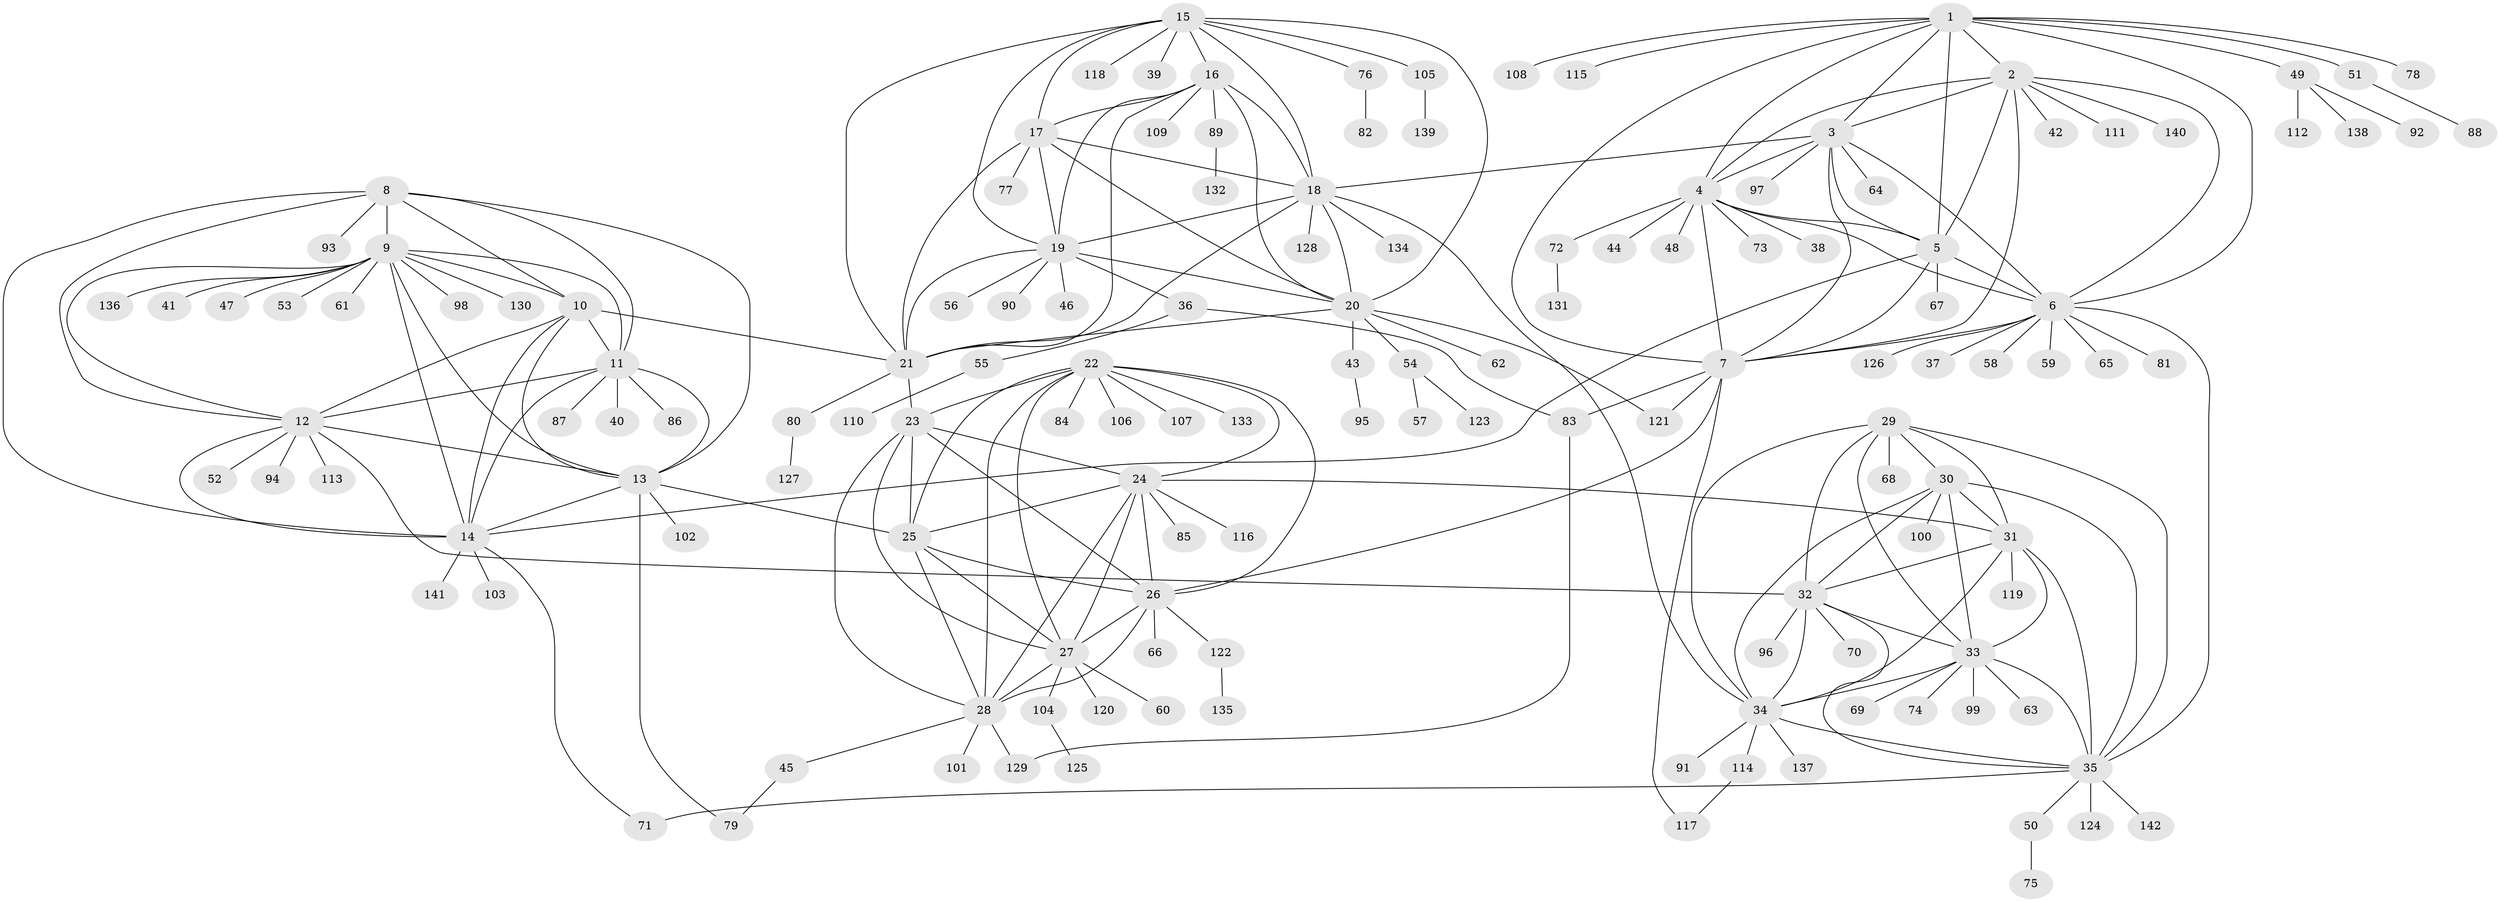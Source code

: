 // Generated by graph-tools (version 1.1) at 2025/37/03/09/25 02:37:11]
// undirected, 142 vertices, 228 edges
graph export_dot {
graph [start="1"]
  node [color=gray90,style=filled];
  1;
  2;
  3;
  4;
  5;
  6;
  7;
  8;
  9;
  10;
  11;
  12;
  13;
  14;
  15;
  16;
  17;
  18;
  19;
  20;
  21;
  22;
  23;
  24;
  25;
  26;
  27;
  28;
  29;
  30;
  31;
  32;
  33;
  34;
  35;
  36;
  37;
  38;
  39;
  40;
  41;
  42;
  43;
  44;
  45;
  46;
  47;
  48;
  49;
  50;
  51;
  52;
  53;
  54;
  55;
  56;
  57;
  58;
  59;
  60;
  61;
  62;
  63;
  64;
  65;
  66;
  67;
  68;
  69;
  70;
  71;
  72;
  73;
  74;
  75;
  76;
  77;
  78;
  79;
  80;
  81;
  82;
  83;
  84;
  85;
  86;
  87;
  88;
  89;
  90;
  91;
  92;
  93;
  94;
  95;
  96;
  97;
  98;
  99;
  100;
  101;
  102;
  103;
  104;
  105;
  106;
  107;
  108;
  109;
  110;
  111;
  112;
  113;
  114;
  115;
  116;
  117;
  118;
  119;
  120;
  121;
  122;
  123;
  124;
  125;
  126;
  127;
  128;
  129;
  130;
  131;
  132;
  133;
  134;
  135;
  136;
  137;
  138;
  139;
  140;
  141;
  142;
  1 -- 2;
  1 -- 3;
  1 -- 4;
  1 -- 5;
  1 -- 6;
  1 -- 7;
  1 -- 49;
  1 -- 51;
  1 -- 78;
  1 -- 108;
  1 -- 115;
  2 -- 3;
  2 -- 4;
  2 -- 5;
  2 -- 6;
  2 -- 7;
  2 -- 42;
  2 -- 111;
  2 -- 140;
  3 -- 4;
  3 -- 5;
  3 -- 6;
  3 -- 7;
  3 -- 18;
  3 -- 64;
  3 -- 97;
  4 -- 5;
  4 -- 6;
  4 -- 7;
  4 -- 38;
  4 -- 44;
  4 -- 48;
  4 -- 72;
  4 -- 73;
  5 -- 6;
  5 -- 7;
  5 -- 14;
  5 -- 67;
  6 -- 7;
  6 -- 35;
  6 -- 37;
  6 -- 58;
  6 -- 59;
  6 -- 65;
  6 -- 81;
  6 -- 126;
  7 -- 26;
  7 -- 83;
  7 -- 117;
  7 -- 121;
  8 -- 9;
  8 -- 10;
  8 -- 11;
  8 -- 12;
  8 -- 13;
  8 -- 14;
  8 -- 93;
  9 -- 10;
  9 -- 11;
  9 -- 12;
  9 -- 13;
  9 -- 14;
  9 -- 41;
  9 -- 47;
  9 -- 53;
  9 -- 61;
  9 -- 98;
  9 -- 130;
  9 -- 136;
  10 -- 11;
  10 -- 12;
  10 -- 13;
  10 -- 14;
  10 -- 21;
  11 -- 12;
  11 -- 13;
  11 -- 14;
  11 -- 40;
  11 -- 86;
  11 -- 87;
  12 -- 13;
  12 -- 14;
  12 -- 32;
  12 -- 52;
  12 -- 94;
  12 -- 113;
  13 -- 14;
  13 -- 25;
  13 -- 79;
  13 -- 102;
  14 -- 71;
  14 -- 103;
  14 -- 141;
  15 -- 16;
  15 -- 17;
  15 -- 18;
  15 -- 19;
  15 -- 20;
  15 -- 21;
  15 -- 39;
  15 -- 76;
  15 -- 105;
  15 -- 118;
  16 -- 17;
  16 -- 18;
  16 -- 19;
  16 -- 20;
  16 -- 21;
  16 -- 89;
  16 -- 109;
  17 -- 18;
  17 -- 19;
  17 -- 20;
  17 -- 21;
  17 -- 77;
  18 -- 19;
  18 -- 20;
  18 -- 21;
  18 -- 34;
  18 -- 128;
  18 -- 134;
  19 -- 20;
  19 -- 21;
  19 -- 36;
  19 -- 46;
  19 -- 56;
  19 -- 90;
  20 -- 21;
  20 -- 43;
  20 -- 54;
  20 -- 62;
  20 -- 121;
  21 -- 23;
  21 -- 80;
  22 -- 23;
  22 -- 24;
  22 -- 25;
  22 -- 26;
  22 -- 27;
  22 -- 28;
  22 -- 84;
  22 -- 106;
  22 -- 107;
  22 -- 133;
  23 -- 24;
  23 -- 25;
  23 -- 26;
  23 -- 27;
  23 -- 28;
  24 -- 25;
  24 -- 26;
  24 -- 27;
  24 -- 28;
  24 -- 31;
  24 -- 85;
  24 -- 116;
  25 -- 26;
  25 -- 27;
  25 -- 28;
  26 -- 27;
  26 -- 28;
  26 -- 66;
  26 -- 122;
  27 -- 28;
  27 -- 60;
  27 -- 104;
  27 -- 120;
  28 -- 45;
  28 -- 101;
  28 -- 129;
  29 -- 30;
  29 -- 31;
  29 -- 32;
  29 -- 33;
  29 -- 34;
  29 -- 35;
  29 -- 68;
  30 -- 31;
  30 -- 32;
  30 -- 33;
  30 -- 34;
  30 -- 35;
  30 -- 100;
  31 -- 32;
  31 -- 33;
  31 -- 34;
  31 -- 35;
  31 -- 119;
  32 -- 33;
  32 -- 34;
  32 -- 35;
  32 -- 70;
  32 -- 96;
  33 -- 34;
  33 -- 35;
  33 -- 63;
  33 -- 69;
  33 -- 74;
  33 -- 99;
  34 -- 35;
  34 -- 91;
  34 -- 114;
  34 -- 137;
  35 -- 50;
  35 -- 71;
  35 -- 124;
  35 -- 142;
  36 -- 55;
  36 -- 83;
  43 -- 95;
  45 -- 79;
  49 -- 92;
  49 -- 112;
  49 -- 138;
  50 -- 75;
  51 -- 88;
  54 -- 57;
  54 -- 123;
  55 -- 110;
  72 -- 131;
  76 -- 82;
  80 -- 127;
  83 -- 129;
  89 -- 132;
  104 -- 125;
  105 -- 139;
  114 -- 117;
  122 -- 135;
}
